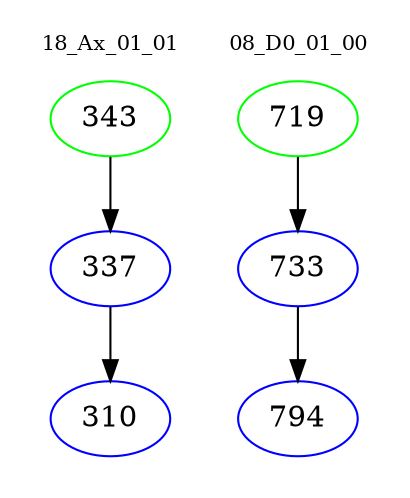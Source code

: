 digraph{
subgraph cluster_0 {
color = white
label = "18_Ax_01_01";
fontsize=10;
T0_343 [label="343", color="green"]
T0_343 -> T0_337 [color="black"]
T0_337 [label="337", color="blue"]
T0_337 -> T0_310 [color="black"]
T0_310 [label="310", color="blue"]
}
subgraph cluster_1 {
color = white
label = "08_D0_01_00";
fontsize=10;
T1_719 [label="719", color="green"]
T1_719 -> T1_733 [color="black"]
T1_733 [label="733", color="blue"]
T1_733 -> T1_794 [color="black"]
T1_794 [label="794", color="blue"]
}
}
